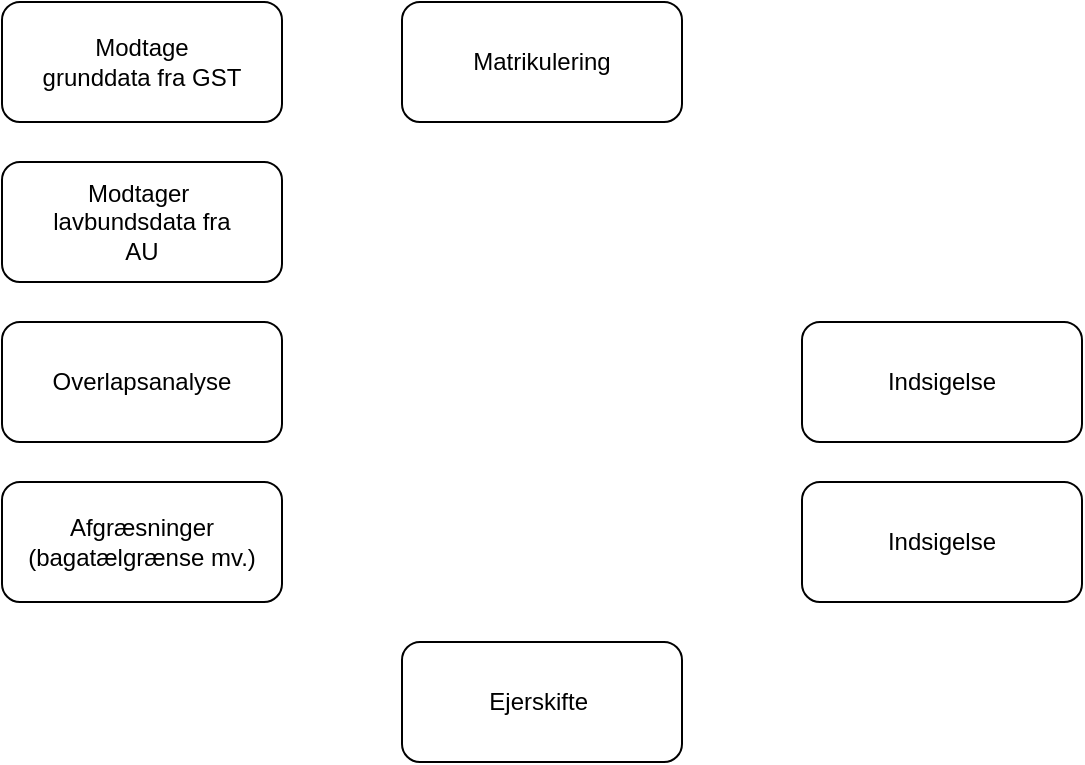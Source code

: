 <mxfile version="27.0.2">
  <diagram name="Page-1" id="NTakOrSyBY9N-iLC6UXw">
    <mxGraphModel dx="2291" dy="1089" grid="1" gridSize="10" guides="1" tooltips="1" connect="1" arrows="1" fold="1" page="1" pageScale="1" pageWidth="1169" pageHeight="827" math="0" shadow="0">
      <root>
        <mxCell id="0" />
        <mxCell id="1" parent="0" />
        <mxCell id="Ucc53te2J3rp9h8ptc83-1" value="Modtage&lt;div&gt;grunddata fra GST&lt;/div&gt;" style="rounded=1;whiteSpace=wrap;html=1;" vertex="1" parent="1">
          <mxGeometry x="80" y="80" width="140" height="60" as="geometry" />
        </mxCell>
        <mxCell id="Ucc53te2J3rp9h8ptc83-2" value="Modtager&amp;nbsp;&lt;div&gt;lavbundsdata fra&lt;div&gt;AU&lt;/div&gt;&lt;/div&gt;" style="rounded=1;whiteSpace=wrap;html=1;" vertex="1" parent="1">
          <mxGeometry x="80" y="160" width="140" height="60" as="geometry" />
        </mxCell>
        <mxCell id="Ucc53te2J3rp9h8ptc83-3" value="Afgræsninger (bagatælgrænse mv.)" style="rounded=1;whiteSpace=wrap;html=1;" vertex="1" parent="1">
          <mxGeometry x="80" y="320" width="140" height="60" as="geometry" />
        </mxCell>
        <mxCell id="Ucc53te2J3rp9h8ptc83-4" value="Overlapsanalyse" style="rounded=1;whiteSpace=wrap;html=1;" vertex="1" parent="1">
          <mxGeometry x="80" y="240" width="140" height="60" as="geometry" />
        </mxCell>
        <mxCell id="Ucc53te2J3rp9h8ptc83-7" value="Ejerskifte&amp;nbsp;" style="rounded=1;whiteSpace=wrap;html=1;" vertex="1" parent="1">
          <mxGeometry x="280" y="400" width="140" height="60" as="geometry" />
        </mxCell>
        <mxCell id="Ucc53te2J3rp9h8ptc83-8" value="Indsigelse" style="rounded=1;whiteSpace=wrap;html=1;" vertex="1" parent="1">
          <mxGeometry x="480" y="240" width="140" height="60" as="geometry" />
        </mxCell>
        <mxCell id="Ucc53te2J3rp9h8ptc83-9" value="Matrikulering" style="rounded=1;whiteSpace=wrap;html=1;" vertex="1" parent="1">
          <mxGeometry x="280" y="80" width="140" height="60" as="geometry" />
        </mxCell>
        <mxCell id="Ucc53te2J3rp9h8ptc83-10" value="Indsigelse" style="rounded=1;whiteSpace=wrap;html=1;" vertex="1" parent="1">
          <mxGeometry x="480" y="320" width="140" height="60" as="geometry" />
        </mxCell>
      </root>
    </mxGraphModel>
  </diagram>
</mxfile>
